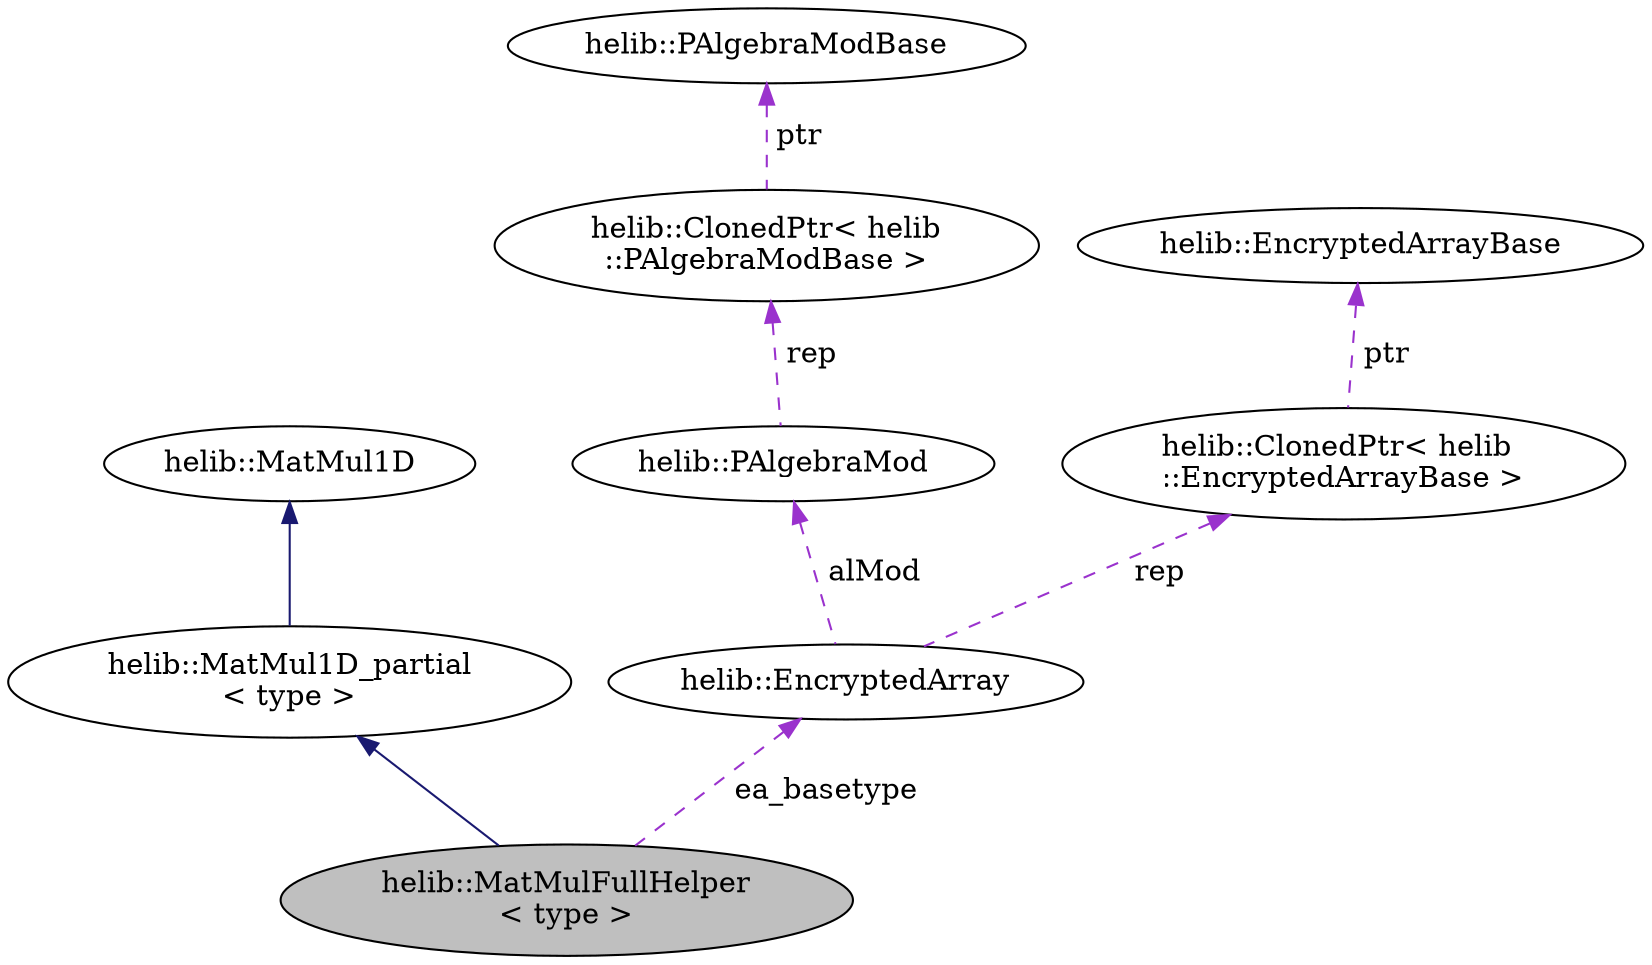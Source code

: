 digraph "helib::MatMulFullHelper&lt; type &gt;"
{
  N3 [label="helib::MatMulFullHelper\l\< type \>",color="black", fillcolor="grey75", style="filled", fontcolor="black"];
  N4 -> N3 [dir="back",color="midnightblue",style="solid"];
  N4 [label="helib::MatMul1D_partial\l\< type \>",color="black", fillcolor="white", style="filled"];
  N5 -> N4 [dir="back",color="midnightblue",style="solid"];
  N5 [label="helib::MatMul1D",color="black", fillcolor="white", style="filled"];
  N6 -> N3 [dir="back",color="darkorchid3",style="dashed",label=" ea_basetype" ];
  N6 [label="helib::EncryptedArray",color="black", fillcolor="white", style="filled",tooltip="A simple wrapper for a smart pointer to an EncryptedArrayBase. This is the interface that higher-leve..."];
  N7 -> N6 [dir="back",color="darkorchid3",style="dashed",label=" alMod" ];
  N7 [label="helib::PAlgebraMod",color="black", fillcolor="white", style="filled",tooltip="The structure of Z[X]/(Phi_m(X), p) "];
  N8 -> N7 [dir="back",color="darkorchid3",style="dashed",label=" rep" ];
  N8 [label="helib::ClonedPtr\< helib\l::PAlgebraModBase \>",color="black", fillcolor="white", style="filled"];
  N9 -> N8 [dir="back",color="darkorchid3",style="dashed",label=" ptr" ];
  N9 [label="helib::PAlgebraModBase",color="black", fillcolor="white", style="filled",tooltip="Virtual base class for PAlgebraMod. "];
  N10 -> N6 [dir="back",color="darkorchid3",style="dashed",label=" rep" ];
  N10 [label="helib::ClonedPtr\< helib\l::EncryptedArrayBase \>",color="black", fillcolor="white", style="filled"];
  N11 -> N10 [dir="back",color="darkorchid3",style="dashed",label=" ptr" ];
  N11 [label="helib::EncryptedArrayBase",color="black", fillcolor="white", style="filled",tooltip="virtual class for data-movement operations on arrays of slots "];
}
digraph "helib::MatMulFullHelper&lt; type &gt;"
{
  N0 [label="helib::MatMulFullHelper\l\< type \>",color="black", fillcolor="grey75", style="filled", fontcolor="black"];
  N1 -> N0 [dir="back",color="midnightblue",style="solid"];
  N1 [label="helib::MatMul1D_partial\l\< type \>",color="black", fillcolor="white", style="filled"];
  N2 -> N1 [dir="back",color="midnightblue",style="solid"];
  N2 [label="helib::MatMul1D",color="black", fillcolor="white", style="filled"];
}
